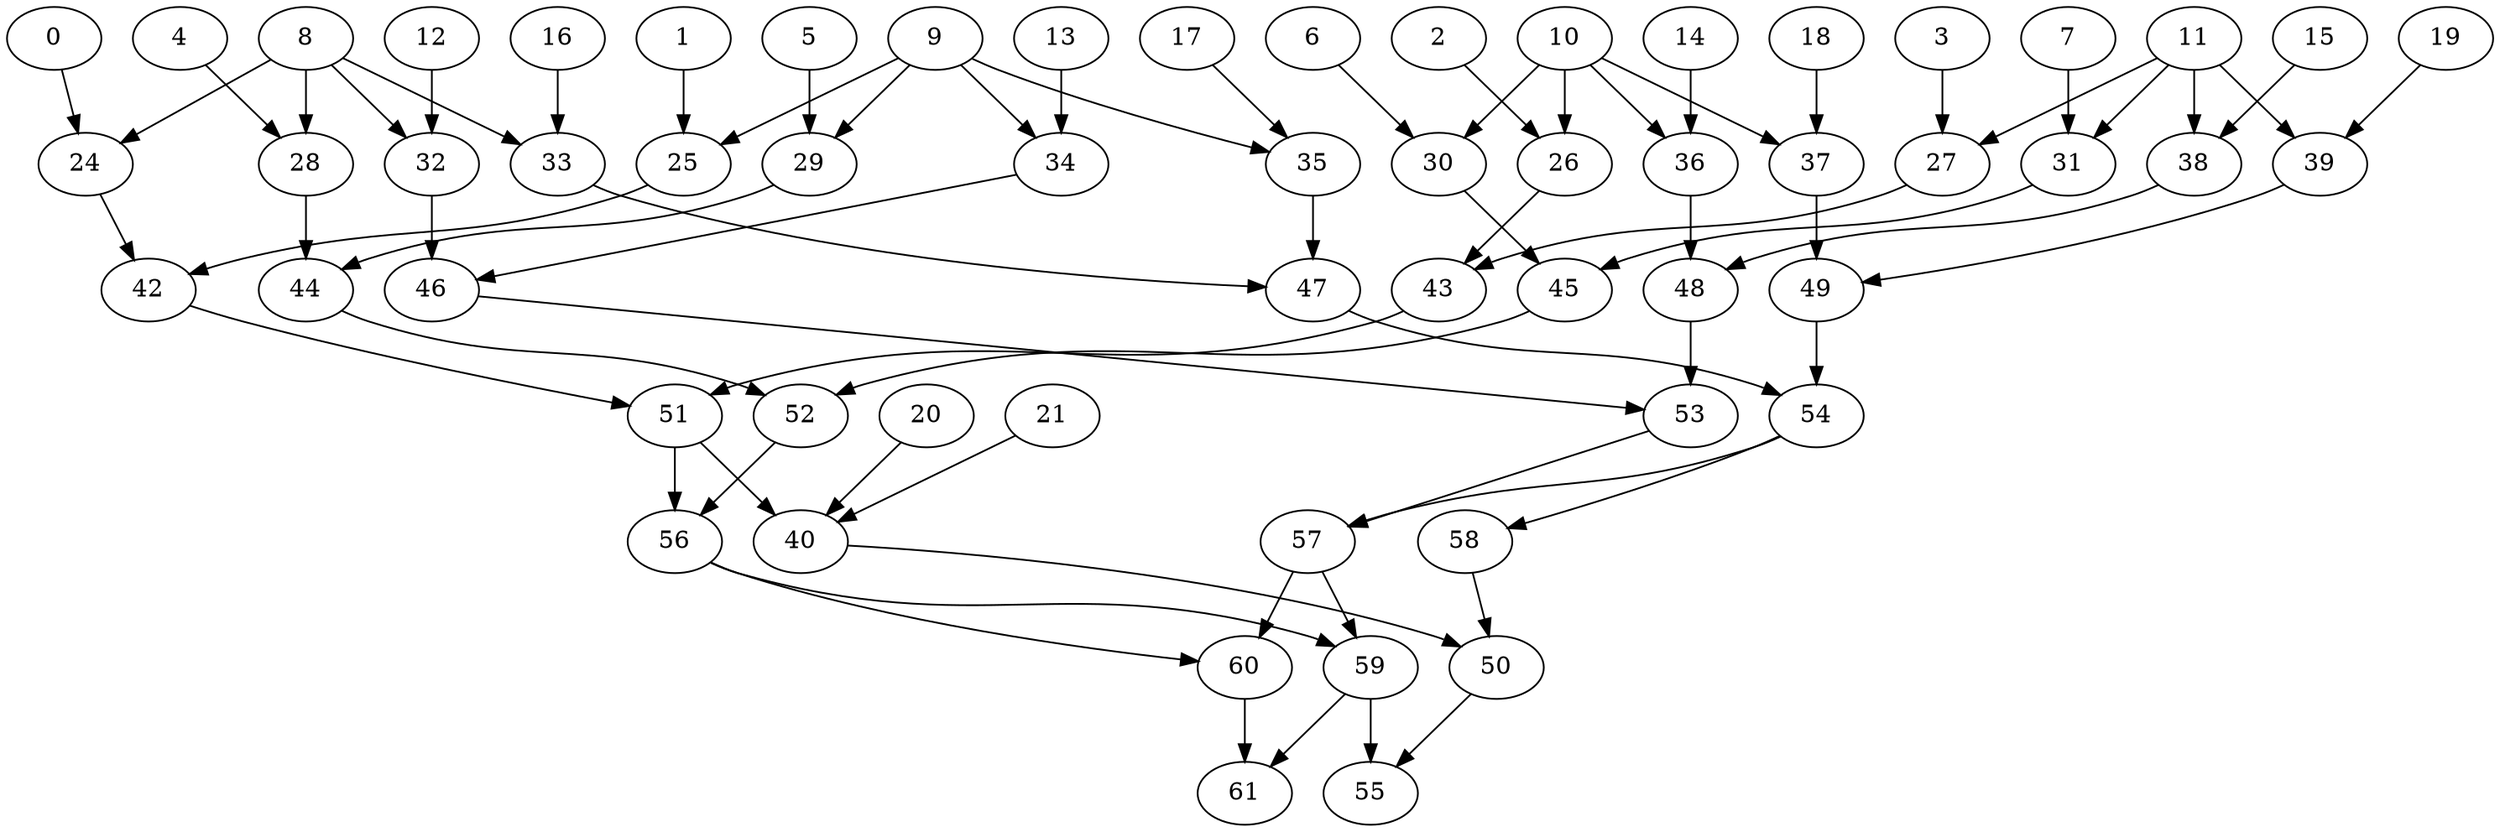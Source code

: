 digraph G {
    0;
    24;
    42;
    1;
    25;
    2;
    26;
    43;
    3;
    27;
    4;
    28;
    44;
    5;
    29;
    6;
    30;
    45;
    7;
    31;
    8;
    32;
    33;
    46;
    47;
    9;
    34;
    35;
    10;
    36;
    37;
    48;
    49;
    11;
    38;
    39;
    12;
    13;
    14;
    15;
    16;
    17;
    18;
    19;
    20;
    40;
    50;
    21;
    51;
    52;
    53;
    54;
    55;
    56;
    57;
    58;
    59;
    60;
    61;
    0 -> 24 [weight=0];
    24 -> 42 [weight=0];
    42 -> 51 [weight=0];
    1 -> 25 [weight=0];
    25 -> 42 [weight=0];
    2 -> 26 [weight=1];
    26 -> 43 [weight=0];
    43 -> 51 [weight=0];
    3 -> 27 [weight=0];
    27 -> 43 [weight=0];
    4 -> 28 [weight=0];
    28 -> 44 [weight=0];
    44 -> 52 [weight=0];
    5 -> 29 [weight=0];
    29 -> 44 [weight=1];
    6 -> 30 [weight=0];
    30 -> 45 [weight=1];
    45 -> 52 [weight=0];
    7 -> 31 [weight=0];
    31 -> 45 [weight=0];
    8 -> 24 [weight=0];
    8 -> 28 [weight=4];
    8 -> 32 [weight=1];
    8 -> 33 [weight=1];
    32 -> 46 [weight=2];
    33 -> 47 [weight=0];
    46 -> 53 [weight=0];
    47 -> 54 [weight=4];
    9 -> 25 [weight=1];
    9 -> 29 [weight=0];
    9 -> 34 [weight=0];
    9 -> 35 [weight=0];
    34 -> 46 [weight=0];
    35 -> 47 [weight=0];
    10 -> 26 [weight=5];
    10 -> 30 [weight=0];
    10 -> 36 [weight=0];
    10 -> 37 [weight=0];
    36 -> 48 [weight=1];
    37 -> 49 [weight=0];
    48 -> 53 [weight=7];
    49 -> 54 [weight=4];
    11 -> 27 [weight=0];
    11 -> 31 [weight=0];
    11 -> 38 [weight=4];
    11 -> 39 [weight=0];
    38 -> 48 [weight=0];
    39 -> 49 [weight=1];
    12 -> 32 [weight=2];
    13 -> 34 [weight=3];
    14 -> 36 [weight=0];
    15 -> 38 [weight=0];
    16 -> 33 [weight=0];
    17 -> 35 [weight=0];
    18 -> 37 [weight=0];
    19 -> 39 [weight=0];
    20 -> 40 [weight=0];
    40 -> 50 [weight=0];
    50 -> 55 [weight=0];
    21 -> 40 [weight=1];
    51 -> 40 [weight=3];
    51 -> 56 [weight=6];
    52 -> 56 [weight=4];
    53 -> 57 [weight=0];
    54 -> 57 [weight=0];
    54 -> 58 [weight=0];
    56 -> 59 [weight=0];
    56 -> 60 [weight=0];
    57 -> 59 [weight=1];
    57 -> 60 [weight=1];
    58 -> 50 [weight=0];
    59 -> 55 [weight=1];
    59 -> 61 [weight=0];
    60 -> 61 [weight=2];
}
